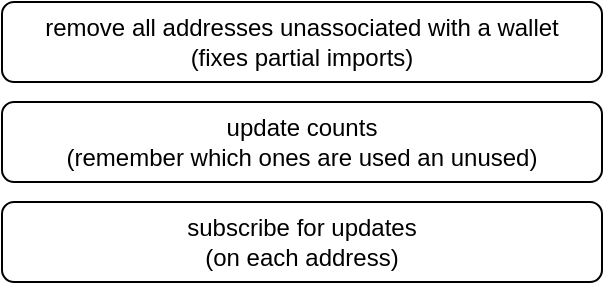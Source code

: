 <mxfile>
    <diagram id="pYJFyV6t3bLYYq94nRKP" name="Page-1">
        <mxGraphModel dx="385" dy="467" grid="1" gridSize="10" guides="1" tooltips="1" connect="1" arrows="1" fold="1" page="1" pageScale="1" pageWidth="850" pageHeight="1100" math="0" shadow="0">
            <root>
                <mxCell id="0"/>
                <mxCell id="1" parent="0"/>
                <mxCell id="2" value="remove all addresses unassociated with a wallet&lt;br&gt;(fixes partial imports)" style="rounded=1;whiteSpace=wrap;html=1;" vertex="1" parent="1">
                    <mxGeometry x="10" y="10" width="300" height="40" as="geometry"/>
                </mxCell>
                <mxCell id="3" value="update counts&lt;br&gt;(remember which ones are used an unused)" style="rounded=1;whiteSpace=wrap;html=1;" vertex="1" parent="1">
                    <mxGeometry x="10" y="60" width="300" height="40" as="geometry"/>
                </mxCell>
                <mxCell id="4" value="subscribe for updates&lt;br&gt;(on each address)" style="rounded=1;whiteSpace=wrap;html=1;" vertex="1" parent="1">
                    <mxGeometry x="10" y="110" width="300" height="40" as="geometry"/>
                </mxCell>
            </root>
        </mxGraphModel>
    </diagram>
</mxfile>